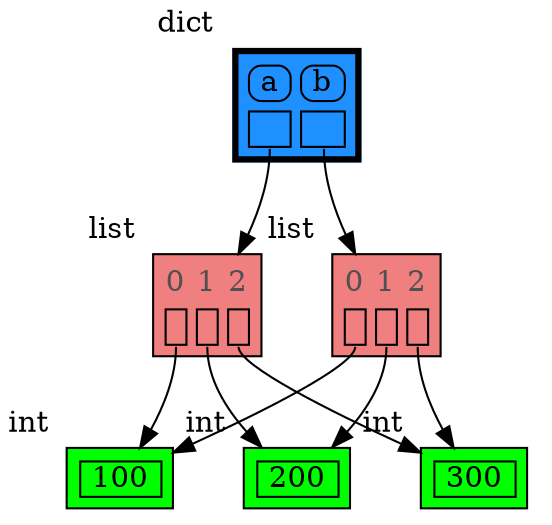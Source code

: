digraph memory_graph {
	node [shape=plaintext]
	node11757064 [label=<
<TABLE BORDER="1" CELLBORDER="1" CELLSPACING="5" CELLPADDING="0" BGCOLOR="green" PORT="table">
    <TR><TD BORDER="1"> 100 </TD></TR>
</TABLE>
> xlabel=int]
	node11760264 [label=<
<TABLE BORDER="1" CELLBORDER="1" CELLSPACING="5" CELLPADDING="0" BGCOLOR="green" PORT="table">
    <TR><TD BORDER="1"> 200 </TD></TR>
</TABLE>
> xlabel=int]
	node129320316482672 [label=<
<TABLE BORDER="1" CELLBORDER="1" CELLSPACING="5" CELLPADDING="0" BGCOLOR="green" PORT="table">
    <TR><TD BORDER="1"> 300 </TD></TR>
</TABLE>
> xlabel=int]
	node129320317080128 [label=<
<TABLE BORDER="1" CELLBORDER="1" CELLSPACING="5" CELLPADDING="0" BGCOLOR="lightcoral" PORT="table">
    <TR><TD BORDER="0"><font color="#505050">0</font></TD><TD BORDER="0"><font color="#505050">1</font></TD><TD BORDER="0"><font color="#505050">2</font></TD></TR>
    <TR><TD BORDER="1" PORT="ref0"> </TD><TD BORDER="1" PORT="ref1"> </TD><TD BORDER="1" PORT="ref2"> </TD></TR>
</TABLE>
> xlabel=list]
	node129320317080128:ref0 -> node11757064:table [style=solid]
	node129320317080128:ref1 -> node11760264:table [style=solid]
	node129320317080128:ref2 -> node129320316482672:table [style=solid]
	node129320317078336 [label=<
<TABLE BORDER="1" CELLBORDER="1" CELLSPACING="5" CELLPADDING="0" BGCOLOR="lightcoral" PORT="table">
    <TR><TD BORDER="0"><font color="#505050">0</font></TD><TD BORDER="0"><font color="#505050">1</font></TD><TD BORDER="0"><font color="#505050">2</font></TD></TR>
    <TR><TD BORDER="1" PORT="ref0"> </TD><TD BORDER="1" PORT="ref1"> </TD><TD BORDER="1" PORT="ref2"> </TD></TR>
</TABLE>
> xlabel=list]
	node129320317078336:ref0 -> node11757064:table [style=solid]
	node129320317078336:ref1 -> node11760264:table [style=solid]
	node129320317078336:ref2 -> node129320316482672:table [style=solid]
	node129320317394624 [label=<
<TABLE BORDER="3" CELLBORDER="1" CELLSPACING="5" CELLPADDING="0" BGCOLOR="dodgerblue1" PORT="table">
    <TR><TD BORDER="1" STYLE="ROUNDED"> a </TD><TD BORDER="1" STYLE="ROUNDED"> b </TD></TR>
    <TR><TD BORDER="1" PORT="ref0"> </TD><TD BORDER="1" PORT="ref1"> </TD></TR>
</TABLE>
> xlabel=dict]
	node129320317394624:ref0 -> node129320317080128:table [style=solid]
	node129320317394624:ref1 -> node129320317078336:table [style=solid]
subgraph { rank=same; node129320317080128 -> node129320317078336[weight=10, style=invis]; }
subgraph { rank=same; node11757064 -> node11760264 -> node129320316482672[weight=10, style=invis]; }
}
